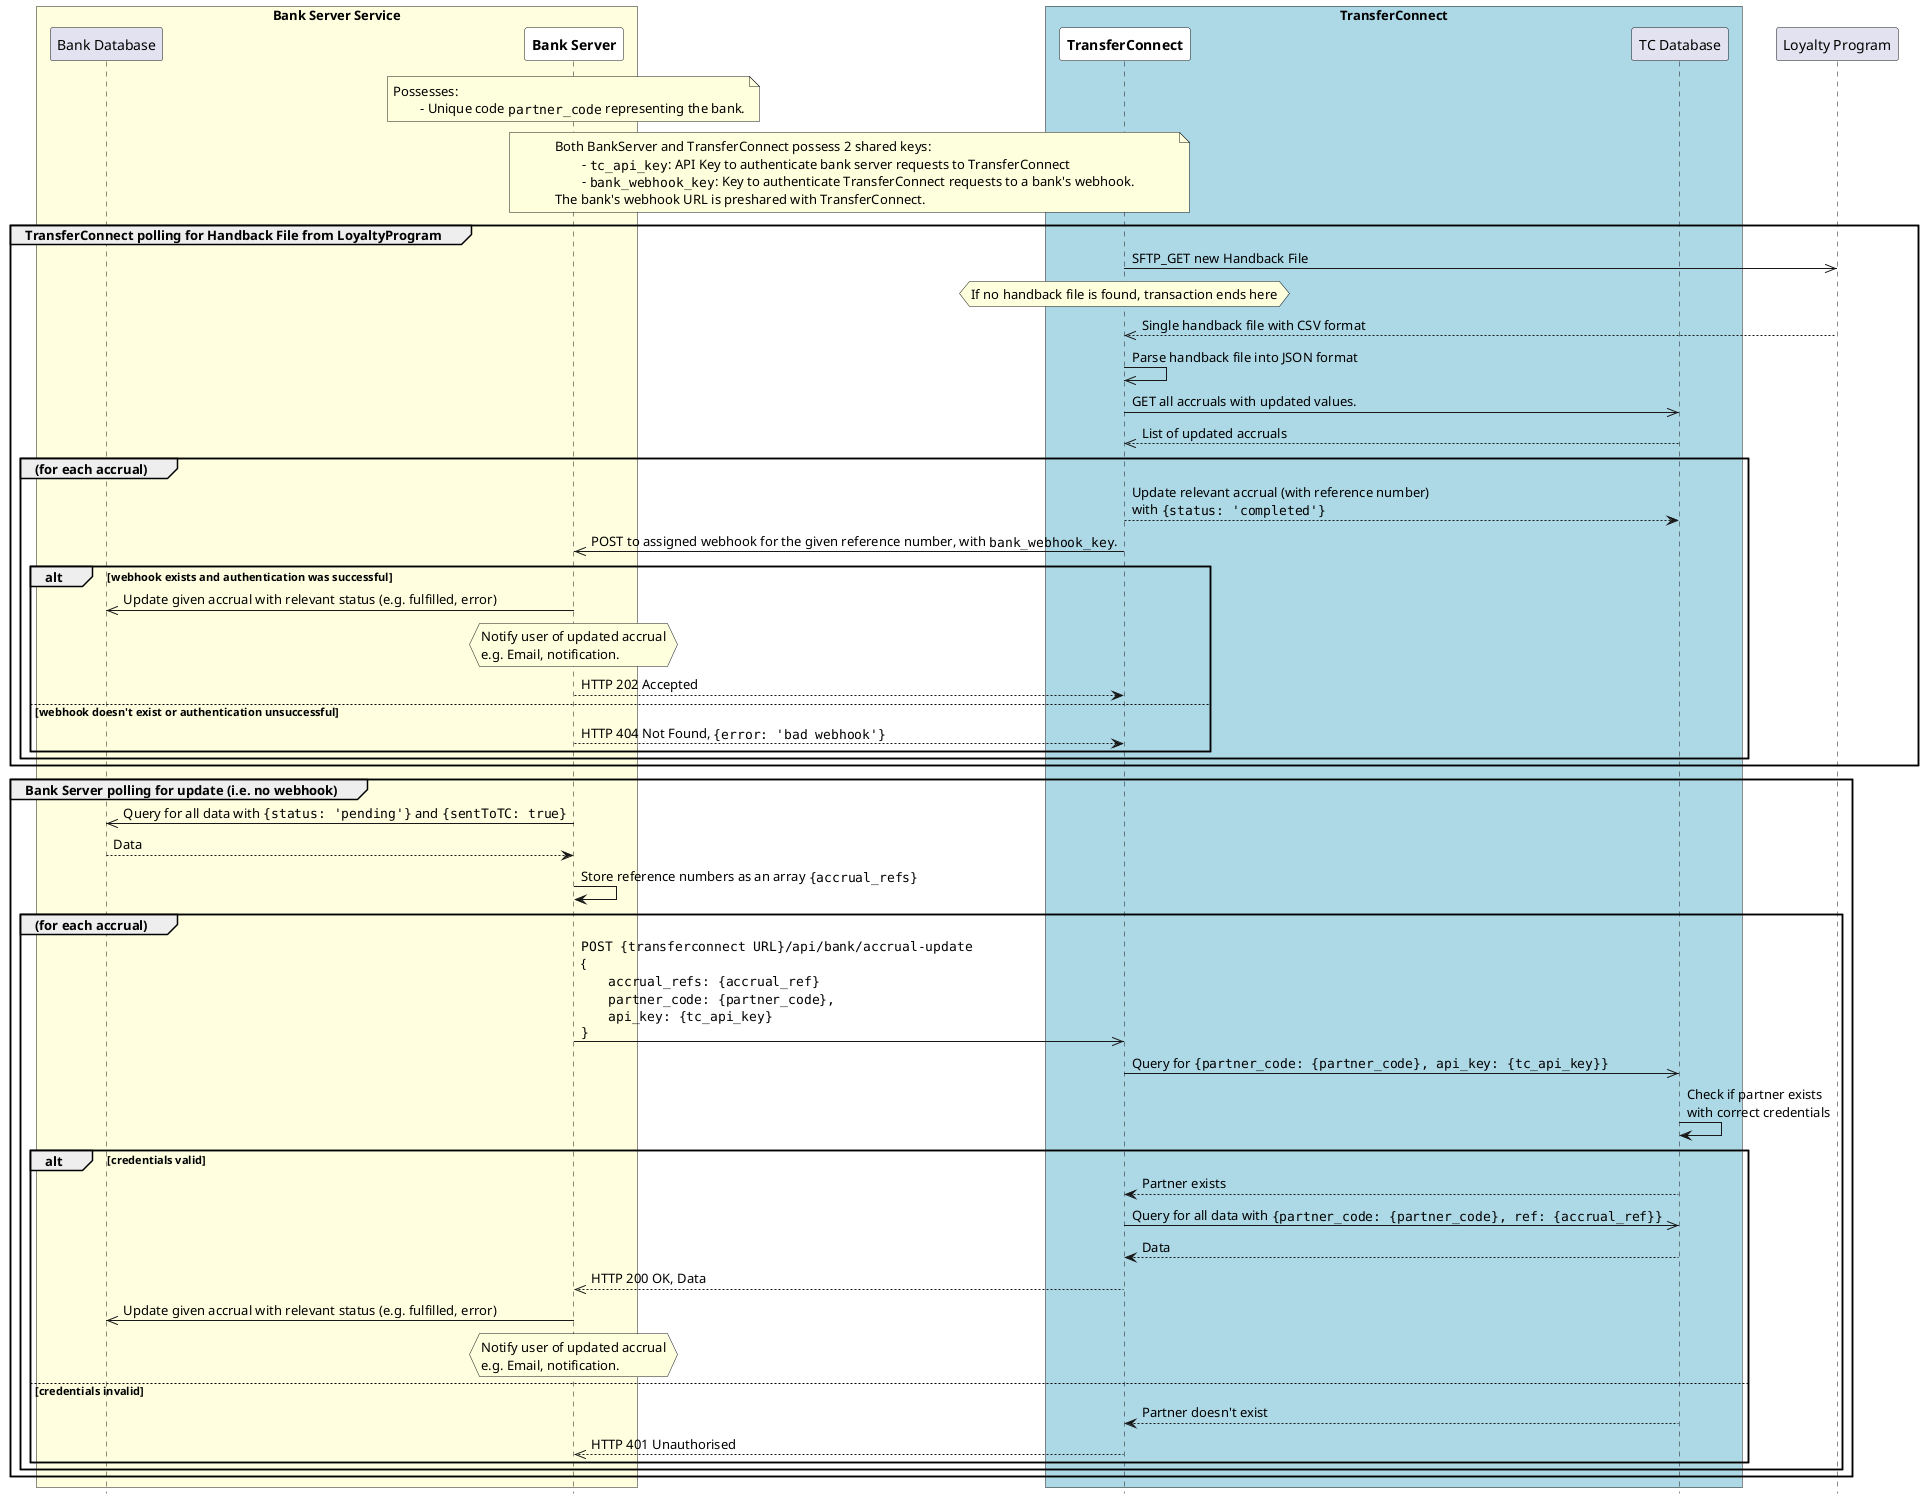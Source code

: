 @startuml TransferConnect: Accrual Request
skinparam ParticipantPadding 10
skinparam BoxPadding 5
hide footbox

box "Bank Server Service" #LightYellow
  participant BankDB as "Bank Database"
  participant BankServer as "**Bank Server**" #white
end box

box "TransferConnect" #LightBlue
  participant TransferConnect as "**TransferConnect**" #white
  participant TCDB as "TC Database"
end box

participant LoyaltyProgram as "Loyalty Program"

note over BankServer: Possesses:\n\t- Unique code ""partner_code"" representing the bank.
note over BankServer,TransferConnect
Both BankServer and TransferConnect possess 2 shared keys:
\t- ""tc_api_key"": API Key to authenticate bank server requests to TransferConnect
\t- ""bank_webhook_key"": Key to authenticate TransferConnect requests to a bank's webhook.
The bank's webhook URL is preshared with TransferConnect.
endnote


group TransferConnect polling for Handback File from LoyaltyProgram
    TransferConnect ->> LoyaltyProgram: SFTP_GET new Handback File
    hnote over TransferConnect: If no handback file is found, transaction ends here
    TransferConnect <<-- LoyaltyProgram: Single handback file with CSV format
    TransferConnect ->> TransferConnect: Parse handback file into JSON format
    TransferConnect ->> TCDB: GET all accruals with updated values.
    TransferConnect <<-- TCDB: List of updated accruals
    group (for each accrual)
        TransferConnect --> TCDB: Update relevant accrual (with reference number)\nwith ""{status: 'completed'}""
        BankServer <<- TransferConnect: POST to assigned webhook for the given reference number, with ""bank_webhook_key"".
        alt webhook exists and authentication was successful
            BankServer ->> BankDB: Update given accrual with relevant status (e.g. fulfilled, error)
            hnote over BankServer: Notify user of updated accrual\ne.g. Email, notification.
            BankServer --> TransferConnect: HTTP 202 Accepted
        else webhook doesn't exist or authentication unsuccessful
            BankServer --> TransferConnect: HTTP 404 Not Found, ""{error: 'bad webhook'}""
        end
    end
end


group Bank Server polling for update (i.e. no webhook)
    BankServer ->> BankDB: Query for all data with ""{status: 'pending'}"" and ""{sentToTC: true}""
    BankServer <-- BankDB: Data
    BankServer -> BankServer: Store reference numbers as an array ""{accrual_refs}""
    group (for each accrual)
      BankServer ->> TransferConnect: ""POST {transferconnect URL}/api/bank/accrual-update ""\n{\n\t""accrual_refs: {accrual_ref}""\n\t""partner_code: {partner_code},""\n\t""api_key: {tc_api_key}""\n""}""
      TransferConnect ->> TCDB: Query for ""{partner_code: {partner_code}, api_key: {tc_api_key}}""
      TCDB -> TCDB: Check if partner exists\nwith correct credentials
      alt credentials valid
          TransferConnect <-- TCDB: Partner exists
          TransferConnect ->> TCDB: Query for all data with ""{partner_code: {partner_code}, ref: {accrual_ref}}""
          TransferConnect <-- TCDB: Data
          BankServer <<-- TransferConnect: HTTP 200 OK, Data
          BankServer ->> BankDB: Update given accrual with relevant status (e.g. fulfilled, error)
          hnote over BankServer: Notify user of updated accrual\ne.g. Email, notification.
          
      else credentials invalid
          TransferConnect <-- TCDB: Partner doesn't exist
          BankServer <<-- TransferConnect: HTTP 401 Unauthorised
      end
    end
end

@enduml